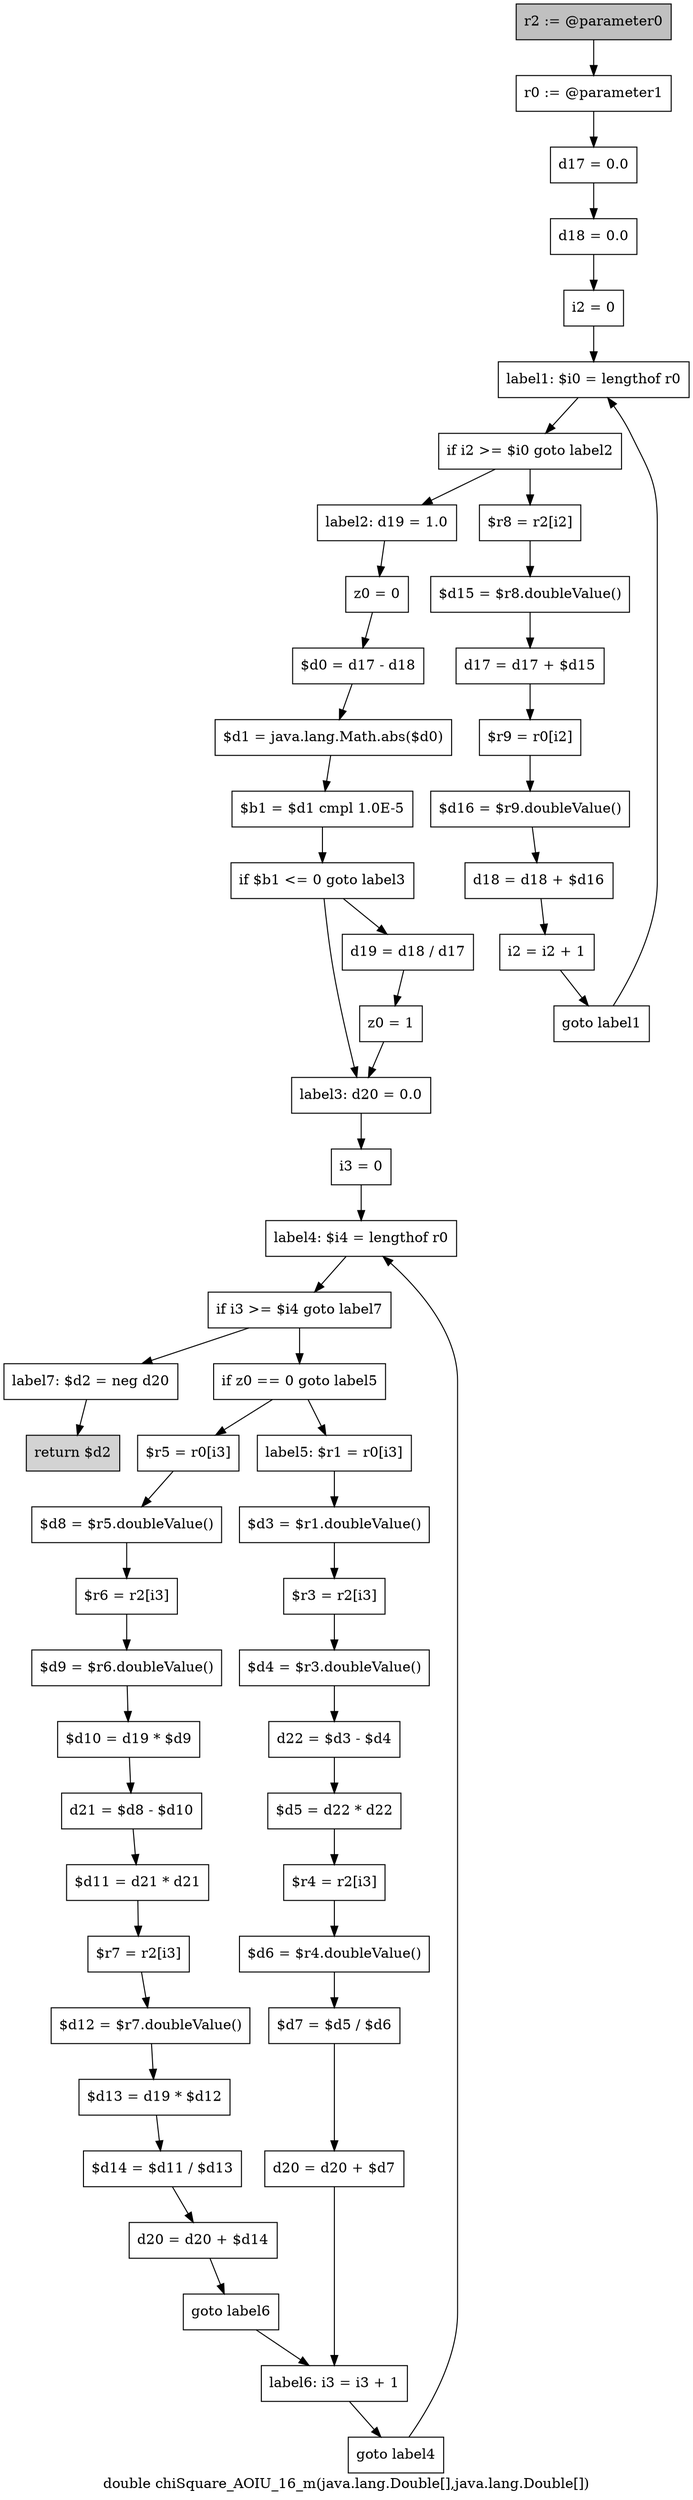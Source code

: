 digraph "double chiSquare_AOIU_16_m(java.lang.Double[],java.lang.Double[])" {
    label="double chiSquare_AOIU_16_m(java.lang.Double[],java.lang.Double[])";
    node [shape=box];
    "0" [style=filled,fillcolor=gray,label="r2 := @parameter0",];
    "1" [label="r0 := @parameter1",];
    "0"->"1";
    "2" [label="d17 = 0.0",];
    "1"->"2";
    "3" [label="d18 = 0.0",];
    "2"->"3";
    "4" [label="i2 = 0",];
    "3"->"4";
    "5" [label="label1: $i0 = lengthof r0",];
    "4"->"5";
    "6" [label="if i2 >= $i0 goto label2",];
    "5"->"6";
    "7" [label="$r8 = r2[i2]",];
    "6"->"7";
    "15" [label="label2: d19 = 1.0",];
    "6"->"15";
    "8" [label="$d15 = $r8.doubleValue()",];
    "7"->"8";
    "9" [label="d17 = d17 + $d15",];
    "8"->"9";
    "10" [label="$r9 = r0[i2]",];
    "9"->"10";
    "11" [label="$d16 = $r9.doubleValue()",];
    "10"->"11";
    "12" [label="d18 = d18 + $d16",];
    "11"->"12";
    "13" [label="i2 = i2 + 1",];
    "12"->"13";
    "14" [label="goto label1",];
    "13"->"14";
    "14"->"5";
    "16" [label="z0 = 0",];
    "15"->"16";
    "17" [label="$d0 = d17 - d18",];
    "16"->"17";
    "18" [label="$d1 = java.lang.Math.abs($d0)",];
    "17"->"18";
    "19" [label="$b1 = $d1 cmpl 1.0E-5",];
    "18"->"19";
    "20" [label="if $b1 <= 0 goto label3",];
    "19"->"20";
    "21" [label="d19 = d18 / d17",];
    "20"->"21";
    "23" [label="label3: d20 = 0.0",];
    "20"->"23";
    "22" [label="z0 = 1",];
    "21"->"22";
    "22"->"23";
    "24" [label="i3 = 0",];
    "23"->"24";
    "25" [label="label4: $i4 = lengthof r0",];
    "24"->"25";
    "26" [label="if i3 >= $i4 goto label7",];
    "25"->"26";
    "27" [label="if z0 == 0 goto label5",];
    "26"->"27";
    "53" [label="label7: $d2 = neg d20",];
    "26"->"53";
    "28" [label="$r5 = r0[i3]",];
    "27"->"28";
    "41" [label="label5: $r1 = r0[i3]",];
    "27"->"41";
    "29" [label="$d8 = $r5.doubleValue()",];
    "28"->"29";
    "30" [label="$r6 = r2[i3]",];
    "29"->"30";
    "31" [label="$d9 = $r6.doubleValue()",];
    "30"->"31";
    "32" [label="$d10 = d19 * $d9",];
    "31"->"32";
    "33" [label="d21 = $d8 - $d10",];
    "32"->"33";
    "34" [label="$d11 = d21 * d21",];
    "33"->"34";
    "35" [label="$r7 = r2[i3]",];
    "34"->"35";
    "36" [label="$d12 = $r7.doubleValue()",];
    "35"->"36";
    "37" [label="$d13 = d19 * $d12",];
    "36"->"37";
    "38" [label="$d14 = $d11 / $d13",];
    "37"->"38";
    "39" [label="d20 = d20 + $d14",];
    "38"->"39";
    "40" [label="goto label6",];
    "39"->"40";
    "51" [label="label6: i3 = i3 + 1",];
    "40"->"51";
    "42" [label="$d3 = $r1.doubleValue()",];
    "41"->"42";
    "43" [label="$r3 = r2[i3]",];
    "42"->"43";
    "44" [label="$d4 = $r3.doubleValue()",];
    "43"->"44";
    "45" [label="d22 = $d3 - $d4",];
    "44"->"45";
    "46" [label="$d5 = d22 * d22",];
    "45"->"46";
    "47" [label="$r4 = r2[i3]",];
    "46"->"47";
    "48" [label="$d6 = $r4.doubleValue()",];
    "47"->"48";
    "49" [label="$d7 = $d5 / $d6",];
    "48"->"49";
    "50" [label="d20 = d20 + $d7",];
    "49"->"50";
    "50"->"51";
    "52" [label="goto label4",];
    "51"->"52";
    "52"->"25";
    "54" [style=filled,fillcolor=lightgray,label="return $d2",];
    "53"->"54";
}
